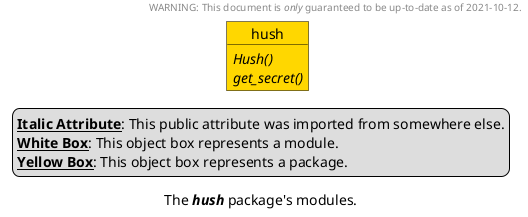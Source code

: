 @startuml

hide stereotype

caption The //**hush**// package's modules.

header
WARNING: This document is //only// guaranteed to be up-to-date as of 2021-10-12.
endheader

legend center
    **__Italic Attribute__**: This public attribute was imported from somewhere else.
    **__White Box__**: This object box represents a module.
    **__Yellow Box__**: This object box represents a package.
endlegend

skinparam object {
    BackgroundColor WhiteSmoke
    BorderColor Black
    ArrowColor Black

    BackgroundColor<<package>> #ffd700
}

object "hush" as h <<package>> {
    //Hush()//
    //get_secret()//
}

object "hush.core" as h.core {
    Hush()
    get_secret()
}

object "hush.cli" as h.cli {
    main()
}

object "hush.plugin" as h.p <<package>> {
    //hookimpl()//
    //manager()//
}

object "hush.plugin.host" as h.p.host {
    manager()
}

object "hush.plugin.hooks" as h.p.hooks {
    hookimpl()
    hookspec()
}

object "hush.plugin.specs" as h.p.specs {
    get_secret()
    get_tag_value()
}

object "hush.plugin.builtin" as h.p.b <<package>> {
    //get_plugin_modules()//
}

object "hush.plugin.builtin.core" as h.p.b.core {
    get_plugin_modules()
}

object "hush.plugin.builtin.envvars" as h.p.b.envvars {
    get_secret()
}

object "hush.plugin.builtin.pass_store" as h.p.b.pass_store {
    get_secret()
}

h --> h.core
h.cli --> h
h.core --> h.p
h.p --> h.p.host
h.p --> h.p.hooks
h.p.specs --> h.p.hooks
h.p.b.envvars --> h.p.hooks
h.p.b.pass_store --> h.p.hooks
h.p.b --> h.p.b.envvars
h.p.b --> h.p.b.pass_store
h.p.b --> h.p.b.core
h.p.host --> h.p.b
h.p.host --> h.p.specs

@enduml
